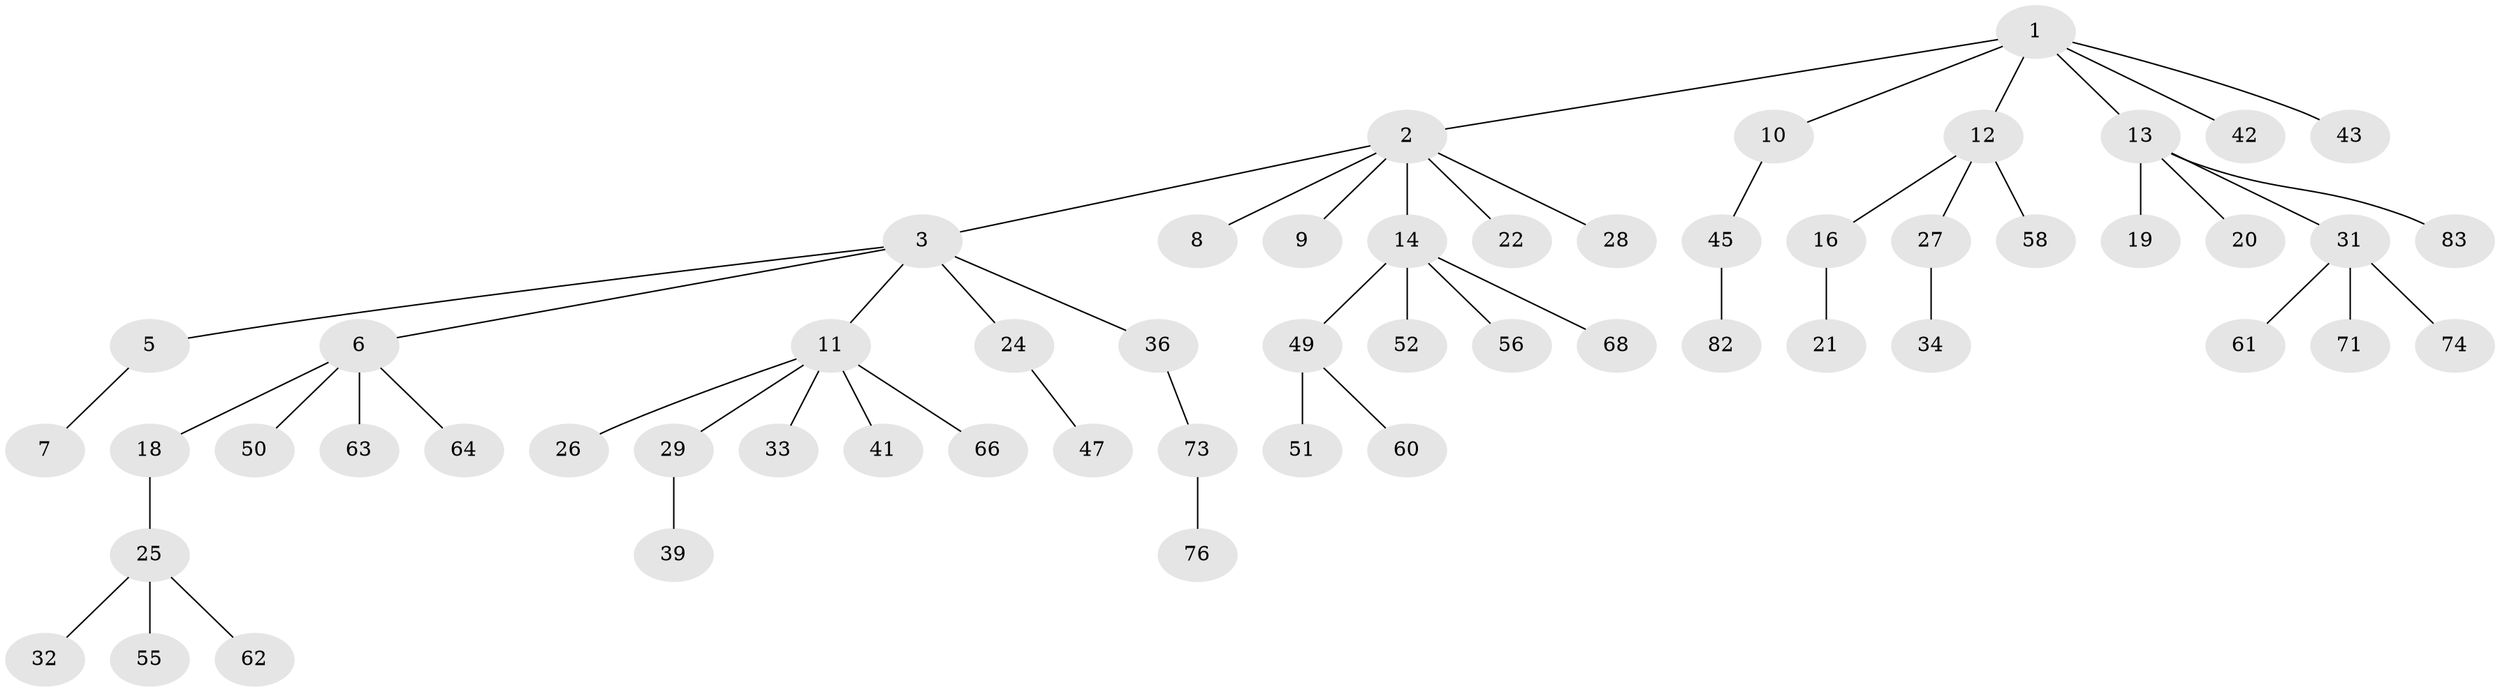 // original degree distribution, {7: 0.012048192771084338, 4: 0.04819277108433735, 6: 0.03614457831325301, 5: 0.03614457831325301, 3: 0.12048192771084337, 1: 0.5542168674698795, 2: 0.1927710843373494}
// Generated by graph-tools (version 1.1) at 2025/11/02/27/25 16:11:26]
// undirected, 56 vertices, 55 edges
graph export_dot {
graph [start="1"]
  node [color=gray90,style=filled];
  1 [super="+81"];
  2 [super="+4"];
  3;
  5 [super="+17"];
  6 [super="+23"];
  7;
  8;
  9 [super="+80"];
  10;
  11 [super="+35"];
  12 [super="+40"];
  13 [super="+15"];
  14 [super="+37"];
  16;
  18 [super="+65"];
  19;
  20;
  21 [super="+30"];
  22 [super="+46"];
  24 [super="+38"];
  25;
  26 [super="+72"];
  27 [super="+53"];
  28;
  29 [super="+44"];
  31 [super="+54"];
  32;
  33;
  34;
  36 [super="+57"];
  39 [super="+69"];
  41 [super="+48"];
  42;
  43;
  45 [super="+75"];
  47;
  49 [super="+78"];
  50;
  51 [super="+67"];
  52;
  55 [super="+70"];
  56;
  58 [super="+59"];
  60;
  61;
  62 [super="+77"];
  63;
  64;
  66;
  68;
  71;
  73;
  74;
  76 [super="+79"];
  82;
  83;
  1 -- 2;
  1 -- 10;
  1 -- 12;
  1 -- 13;
  1 -- 42;
  1 -- 43;
  2 -- 3;
  2 -- 28;
  2 -- 22;
  2 -- 8;
  2 -- 9;
  2 -- 14;
  3 -- 5;
  3 -- 6;
  3 -- 11;
  3 -- 24;
  3 -- 36;
  5 -- 7;
  6 -- 18;
  6 -- 50;
  6 -- 63;
  6 -- 64;
  10 -- 45;
  11 -- 26;
  11 -- 29;
  11 -- 33;
  11 -- 66;
  11 -- 41;
  12 -- 16;
  12 -- 27;
  12 -- 58;
  13 -- 19;
  13 -- 20;
  13 -- 31;
  13 -- 83;
  14 -- 68;
  14 -- 56;
  14 -- 49;
  14 -- 52;
  16 -- 21;
  18 -- 25;
  24 -- 47;
  25 -- 32;
  25 -- 55;
  25 -- 62;
  27 -- 34;
  29 -- 39;
  31 -- 74;
  31 -- 61;
  31 -- 71;
  36 -- 73;
  45 -- 82;
  49 -- 51;
  49 -- 60;
  73 -- 76;
}
